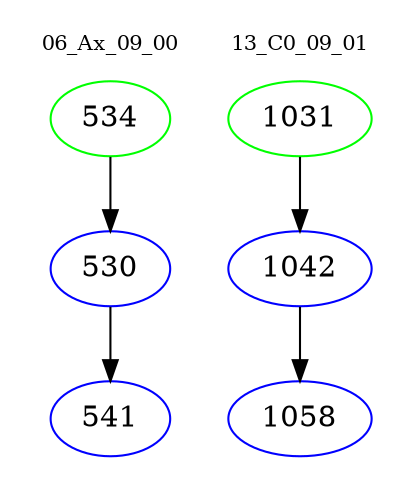 digraph{
subgraph cluster_0 {
color = white
label = "06_Ax_09_00";
fontsize=10;
T0_534 [label="534", color="green"]
T0_534 -> T0_530 [color="black"]
T0_530 [label="530", color="blue"]
T0_530 -> T0_541 [color="black"]
T0_541 [label="541", color="blue"]
}
subgraph cluster_1 {
color = white
label = "13_C0_09_01";
fontsize=10;
T1_1031 [label="1031", color="green"]
T1_1031 -> T1_1042 [color="black"]
T1_1042 [label="1042", color="blue"]
T1_1042 -> T1_1058 [color="black"]
T1_1058 [label="1058", color="blue"]
}
}
